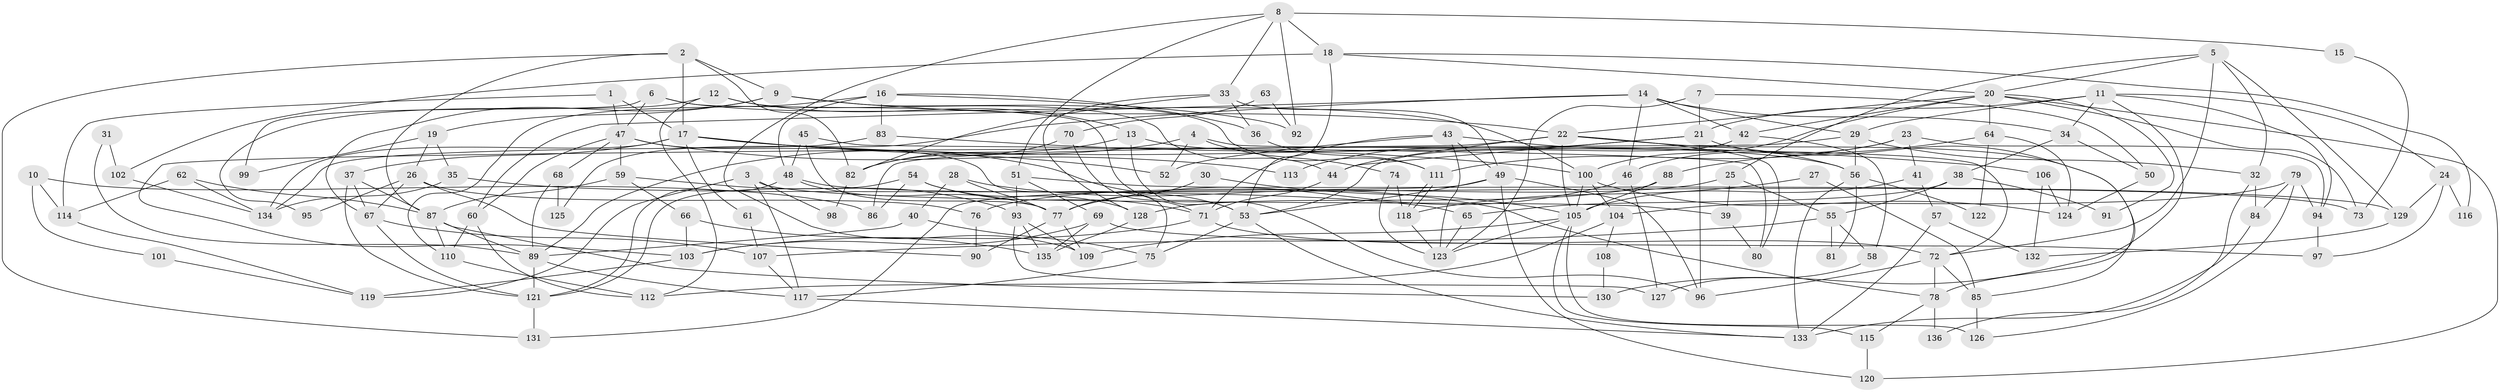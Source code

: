 // coarse degree distribution, {5: 0.11904761904761904, 15: 0.047619047619047616, 8: 0.14285714285714285, 11: 0.023809523809523808, 4: 0.09523809523809523, 6: 0.23809523809523808, 9: 0.047619047619047616, 7: 0.11904761904761904, 3: 0.07142857142857142, 10: 0.07142857142857142, 14: 0.023809523809523808}
// Generated by graph-tools (version 1.1) at 2025/37/03/04/25 23:37:13]
// undirected, 136 vertices, 272 edges
graph export_dot {
  node [color=gray90,style=filled];
  1;
  2;
  3;
  4;
  5;
  6;
  7;
  8;
  9;
  10;
  11;
  12;
  13;
  14;
  15;
  16;
  17;
  18;
  19;
  20;
  21;
  22;
  23;
  24;
  25;
  26;
  27;
  28;
  29;
  30;
  31;
  32;
  33;
  34;
  35;
  36;
  37;
  38;
  39;
  40;
  41;
  42;
  43;
  44;
  45;
  46;
  47;
  48;
  49;
  50;
  51;
  52;
  53;
  54;
  55;
  56;
  57;
  58;
  59;
  60;
  61;
  62;
  63;
  64;
  65;
  66;
  67;
  68;
  69;
  70;
  71;
  72;
  73;
  74;
  75;
  76;
  77;
  78;
  79;
  80;
  81;
  82;
  83;
  84;
  85;
  86;
  87;
  88;
  89;
  90;
  91;
  92;
  93;
  94;
  95;
  96;
  97;
  98;
  99;
  100;
  101;
  102;
  103;
  104;
  105;
  106;
  107;
  108;
  109;
  110;
  111;
  112;
  113;
  114;
  115;
  116;
  117;
  118;
  119;
  120;
  121;
  122;
  123;
  124;
  125;
  126;
  127;
  128;
  129;
  130;
  131;
  132;
  133;
  134;
  135;
  136;
  1 -- 47;
  1 -- 17;
  1 -- 114;
  2 -- 17;
  2 -- 87;
  2 -- 9;
  2 -- 82;
  2 -- 131;
  3 -- 119;
  3 -- 117;
  3 -- 39;
  3 -- 98;
  4 -- 72;
  4 -- 52;
  4 -- 74;
  4 -- 89;
  5 -- 25;
  5 -- 20;
  5 -- 32;
  5 -- 72;
  5 -- 129;
  6 -- 53;
  6 -- 47;
  6 -- 99;
  6 -- 100;
  7 -- 123;
  7 -- 50;
  7 -- 21;
  8 -- 33;
  8 -- 18;
  8 -- 15;
  8 -- 51;
  8 -- 92;
  8 -- 109;
  9 -- 67;
  9 -- 19;
  9 -- 22;
  9 -- 111;
  10 -- 86;
  10 -- 114;
  10 -- 101;
  11 -- 29;
  11 -- 24;
  11 -- 21;
  11 -- 34;
  11 -- 94;
  11 -- 130;
  12 -- 13;
  12 -- 44;
  12 -- 95;
  12 -- 112;
  13 -- 82;
  13 -- 96;
  13 -- 56;
  14 -- 34;
  14 -- 29;
  14 -- 42;
  14 -- 46;
  14 -- 60;
  14 -- 125;
  15 -- 73;
  16 -- 48;
  16 -- 110;
  16 -- 36;
  16 -- 83;
  16 -- 92;
  17 -- 37;
  17 -- 53;
  17 -- 52;
  17 -- 61;
  17 -- 106;
  17 -- 134;
  18 -- 20;
  18 -- 53;
  18 -- 102;
  18 -- 116;
  19 -- 26;
  19 -- 35;
  19 -- 99;
  20 -- 42;
  20 -- 22;
  20 -- 64;
  20 -- 73;
  20 -- 91;
  20 -- 100;
  20 -- 120;
  21 -- 44;
  21 -- 78;
  21 -- 96;
  21 -- 113;
  22 -- 105;
  22 -- 44;
  22 -- 80;
  22 -- 85;
  22 -- 86;
  23 -- 94;
  23 -- 111;
  23 -- 41;
  23 -- 46;
  24 -- 97;
  24 -- 129;
  24 -- 116;
  25 -- 39;
  25 -- 55;
  25 -- 76;
  26 -- 67;
  26 -- 76;
  26 -- 90;
  26 -- 95;
  27 -- 118;
  27 -- 85;
  28 -- 78;
  28 -- 77;
  28 -- 40;
  29 -- 103;
  29 -- 56;
  29 -- 32;
  30 -- 105;
  30 -- 77;
  31 -- 89;
  31 -- 102;
  32 -- 84;
  32 -- 136;
  33 -- 36;
  33 -- 49;
  33 -- 82;
  33 -- 128;
  34 -- 38;
  34 -- 50;
  35 -- 134;
  35 -- 65;
  36 -- 111;
  37 -- 87;
  37 -- 121;
  37 -- 67;
  38 -- 55;
  38 -- 65;
  38 -- 91;
  39 -- 80;
  40 -- 89;
  40 -- 75;
  41 -- 105;
  41 -- 57;
  42 -- 53;
  42 -- 58;
  43 -- 71;
  43 -- 123;
  43 -- 49;
  43 -- 52;
  43 -- 56;
  44 -- 71;
  45 -- 48;
  45 -- 77;
  45 -- 80;
  46 -- 77;
  46 -- 127;
  47 -- 60;
  47 -- 75;
  47 -- 59;
  47 -- 68;
  47 -- 113;
  48 -- 121;
  48 -- 77;
  48 -- 73;
  49 -- 96;
  49 -- 53;
  49 -- 120;
  49 -- 131;
  50 -- 124;
  51 -- 93;
  51 -- 69;
  51 -- 129;
  53 -- 75;
  53 -- 133;
  54 -- 128;
  54 -- 71;
  54 -- 86;
  54 -- 121;
  55 -- 107;
  55 -- 58;
  55 -- 81;
  56 -- 81;
  56 -- 122;
  56 -- 133;
  57 -- 133;
  57 -- 132;
  58 -- 127;
  59 -- 87;
  59 -- 66;
  59 -- 93;
  60 -- 112;
  60 -- 110;
  61 -- 107;
  62 -- 134;
  62 -- 87;
  62 -- 114;
  63 -- 92;
  63 -- 70;
  64 -- 124;
  64 -- 88;
  64 -- 122;
  65 -- 123;
  66 -- 135;
  66 -- 103;
  67 -- 121;
  67 -- 107;
  68 -- 89;
  68 -- 125;
  69 -- 103;
  69 -- 97;
  69 -- 135;
  70 -- 82;
  70 -- 71;
  71 -- 72;
  71 -- 103;
  72 -- 78;
  72 -- 85;
  72 -- 96;
  74 -- 118;
  74 -- 123;
  75 -- 117;
  76 -- 90;
  77 -- 109;
  77 -- 90;
  78 -- 115;
  78 -- 136;
  79 -- 84;
  79 -- 126;
  79 -- 94;
  79 -- 104;
  82 -- 98;
  83 -- 100;
  83 -- 134;
  84 -- 133;
  85 -- 126;
  87 -- 110;
  87 -- 89;
  87 -- 130;
  88 -- 128;
  88 -- 105;
  89 -- 121;
  89 -- 117;
  93 -- 109;
  93 -- 127;
  93 -- 135;
  94 -- 97;
  100 -- 104;
  100 -- 105;
  100 -- 124;
  101 -- 119;
  102 -- 134;
  103 -- 119;
  104 -- 108;
  104 -- 112;
  105 -- 109;
  105 -- 115;
  105 -- 123;
  105 -- 126;
  106 -- 132;
  106 -- 124;
  107 -- 117;
  108 -- 130;
  110 -- 112;
  111 -- 118;
  111 -- 118;
  114 -- 119;
  115 -- 120;
  117 -- 133;
  118 -- 123;
  121 -- 131;
  128 -- 135;
  129 -- 132;
}
